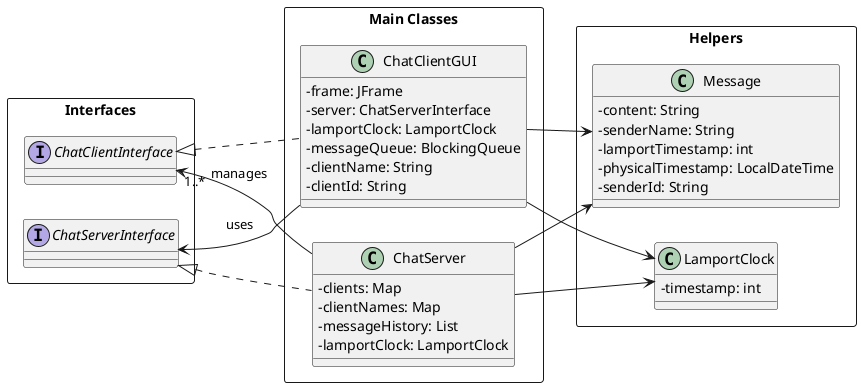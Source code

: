 @startuml chatSystem
' Distributed Chat System - Class Diagram

skinparam classAttributeIconSize 0
left to right direction

package "Interfaces" <<Rectangle>> {
  interface ChatClientInterface
  interface ChatServerInterface
}

' Main classes (middle)
package "Main Classes" <<Rectangle>> {
  class ChatServer {
    - clients: Map
    - clientNames: Map
    - messageHistory: List
    - lamportClock: LamportClock
  }
  class ChatClientGUI {
    - frame: JFrame
    - server: ChatServerInterface
    - lamportClock: LamportClock
    - messageQueue: BlockingQueue
    - clientName: String
    - clientId: String
  }
}

' Helper classes (right)
package "Helpers" <<Rectangle>> {
  class Message {
    - content: String
    - senderName: String
    - lamportTimestamp: int
    - physicalTimestamp: LocalDateTime
    - senderId: String
  }
  class LamportClock {
    - timestamp: int
  }
}

' Relationships

ChatClientInterface <|.. ChatClientGUI
ChatServerInterface <|.. ChatServer
ChatServer --> LamportClock
ChatServer --> Message
ChatServer --> "1..*" ChatClientInterface : manages
ChatClientGUI --> ChatServerInterface : uses
ChatClientGUI --> LamportClock
ChatClientGUI --> Message

@enduml 